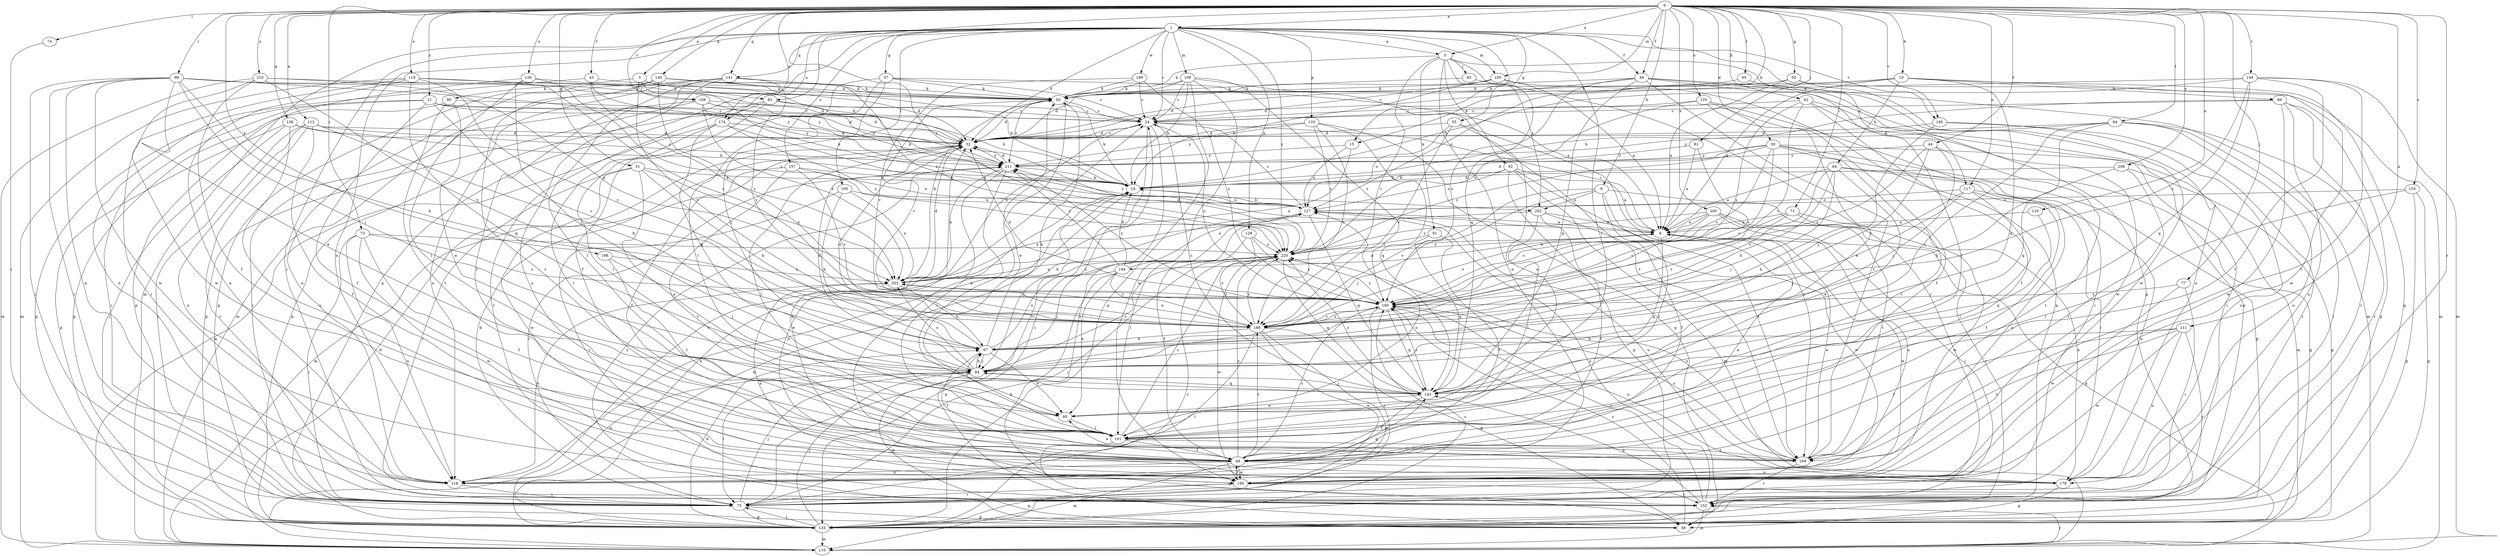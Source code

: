 strict digraph  {
0;
1;
3;
5;
8;
9;
10;
15;
16;
21;
24;
30;
32;
40;
43;
44;
48;
49;
50;
51;
55;
57;
58;
62;
64;
66;
67;
71;
73;
74;
75;
77;
81;
82;
83;
84;
90;
91;
92;
93;
94;
95;
98;
100;
101;
105;
108;
110;
111;
112;
116;
117;
118;
119;
125;
126;
127;
128;
133;
135;
138;
140;
141;
143;
149;
152;
153;
157;
160;
168;
169;
174;
178;
185;
186;
189;
194;
195;
198;
200;
202;
203;
208;
210;
211;
220;
0 -> 1  [label=a];
0 -> 3  [label=a];
0 -> 5  [label=a];
0 -> 9  [label=b];
0 -> 10  [label=b];
0 -> 15  [label=b];
0 -> 21  [label=c];
0 -> 30  [label=d];
0 -> 43  [label=f];
0 -> 44  [label=f];
0 -> 48  [label=f];
0 -> 50  [label=g];
0 -> 51  [label=g];
0 -> 62  [label=h];
0 -> 71  [label=i];
0 -> 73  [label=i];
0 -> 74  [label=i];
0 -> 77  [label=j];
0 -> 81  [label=j];
0 -> 94  [label=l];
0 -> 95  [label=l];
0 -> 98  [label=l];
0 -> 105  [label=m];
0 -> 111  [label=n];
0 -> 112  [label=n];
0 -> 116  [label=n];
0 -> 117  [label=n];
0 -> 119  [label=o];
0 -> 125  [label=o];
0 -> 126  [label=o];
0 -> 138  [label=q];
0 -> 140  [label=q];
0 -> 141  [label=q];
0 -> 149  [label=r];
0 -> 152  [label=r];
0 -> 153  [label=s];
0 -> 168  [label=t];
0 -> 174  [label=u];
0 -> 185  [label=v];
0 -> 198  [label=x];
0 -> 200  [label=x];
0 -> 208  [label=y];
0 -> 210  [label=y];
0 -> 220  [label=z];
1 -> 5  [label=a];
1 -> 15  [label=b];
1 -> 24  [label=c];
1 -> 32  [label=d];
1 -> 48  [label=f];
1 -> 55  [label=g];
1 -> 57  [label=g];
1 -> 75  [label=i];
1 -> 82  [label=j];
1 -> 100  [label=l];
1 -> 101  [label=l];
1 -> 105  [label=m];
1 -> 108  [label=m];
1 -> 110  [label=m];
1 -> 117  [label=n];
1 -> 118  [label=n];
1 -> 128  [label=p];
1 -> 133  [label=p];
1 -> 135  [label=p];
1 -> 141  [label=q];
1 -> 157  [label=s];
1 -> 174  [label=u];
1 -> 185  [label=v];
1 -> 189  [label=w];
1 -> 220  [label=z];
3 -> 32  [label=d];
3 -> 82  [label=j];
3 -> 90  [label=k];
3 -> 168  [label=t];
3 -> 186  [label=v];
3 -> 202  [label=x];
5 -> 83  [label=j];
5 -> 91  [label=k];
5 -> 92  [label=k];
5 -> 93  [label=k];
5 -> 118  [label=n];
5 -> 135  [label=p];
5 -> 143  [label=q];
5 -> 186  [label=v];
5 -> 202  [label=x];
8 -> 24  [label=c];
8 -> 58  [label=g];
8 -> 143  [label=q];
8 -> 194  [label=w];
8 -> 195  [label=w];
8 -> 220  [label=z];
9 -> 49  [label=f];
9 -> 84  [label=j];
9 -> 101  [label=l];
9 -> 169  [label=t];
9 -> 186  [label=v];
9 -> 202  [label=x];
10 -> 8  [label=a];
10 -> 32  [label=d];
10 -> 64  [label=h];
10 -> 66  [label=h];
10 -> 127  [label=o];
10 -> 135  [label=p];
10 -> 143  [label=q];
10 -> 195  [label=w];
15 -> 127  [label=o];
15 -> 203  [label=x];
15 -> 211  [label=y];
16 -> 93  [label=k];
16 -> 118  [label=n];
16 -> 127  [label=o];
21 -> 24  [label=c];
21 -> 32  [label=d];
21 -> 49  [label=f];
21 -> 75  [label=i];
21 -> 135  [label=p];
21 -> 186  [label=v];
21 -> 211  [label=y];
24 -> 32  [label=d];
24 -> 75  [label=i];
24 -> 152  [label=r];
24 -> 160  [label=s];
24 -> 203  [label=x];
30 -> 16  [label=b];
30 -> 75  [label=i];
30 -> 101  [label=l];
30 -> 110  [label=m];
30 -> 135  [label=p];
30 -> 160  [label=s];
30 -> 186  [label=v];
30 -> 211  [label=y];
30 -> 220  [label=z];
32 -> 24  [label=c];
32 -> 49  [label=f];
32 -> 101  [label=l];
32 -> 211  [label=y];
40 -> 101  [label=l];
43 -> 93  [label=k];
43 -> 118  [label=n];
43 -> 203  [label=x];
43 -> 211  [label=y];
44 -> 84  [label=j];
44 -> 160  [label=s];
44 -> 169  [label=t];
44 -> 186  [label=v];
44 -> 211  [label=y];
48 -> 32  [label=d];
48 -> 93  [label=k];
48 -> 110  [label=m];
48 -> 135  [label=p];
48 -> 143  [label=q];
48 -> 160  [label=s];
48 -> 169  [label=t];
48 -> 178  [label=u];
49 -> 8  [label=a];
49 -> 93  [label=k];
49 -> 110  [label=m];
49 -> 118  [label=n];
49 -> 160  [label=s];
49 -> 178  [label=u];
49 -> 186  [label=v];
49 -> 195  [label=w];
49 -> 220  [label=z];
50 -> 8  [label=a];
50 -> 93  [label=k];
50 -> 110  [label=m];
50 -> 195  [label=w];
51 -> 16  [label=b];
51 -> 40  [label=e];
51 -> 67  [label=h];
51 -> 152  [label=r];
51 -> 195  [label=w];
51 -> 203  [label=x];
55 -> 32  [label=d];
55 -> 40  [label=e];
55 -> 127  [label=o];
55 -> 169  [label=t];
55 -> 186  [label=v];
57 -> 8  [label=a];
57 -> 24  [label=c];
57 -> 49  [label=f];
57 -> 84  [label=j];
57 -> 93  [label=k];
57 -> 101  [label=l];
58 -> 24  [label=c];
58 -> 160  [label=s];
58 -> 211  [label=y];
62 -> 24  [label=c];
62 -> 49  [label=f];
62 -> 75  [label=i];
62 -> 160  [label=s];
62 -> 186  [label=v];
62 -> 195  [label=w];
64 -> 8  [label=a];
64 -> 16  [label=b];
64 -> 40  [label=e];
64 -> 58  [label=g];
64 -> 67  [label=h];
64 -> 84  [label=j];
64 -> 118  [label=n];
64 -> 186  [label=v];
66 -> 16  [label=b];
66 -> 24  [label=c];
66 -> 135  [label=p];
66 -> 152  [label=r];
66 -> 178  [label=u];
66 -> 195  [label=w];
67 -> 16  [label=b];
67 -> 32  [label=d];
67 -> 40  [label=e];
67 -> 49  [label=f];
67 -> 84  [label=j];
67 -> 220  [label=z];
71 -> 8  [label=a];
71 -> 160  [label=s];
71 -> 178  [label=u];
71 -> 186  [label=v];
71 -> 195  [label=w];
73 -> 49  [label=f];
73 -> 75  [label=i];
73 -> 118  [label=n];
73 -> 160  [label=s];
73 -> 195  [label=w];
73 -> 220  [label=z];
74 -> 75  [label=i];
75 -> 32  [label=d];
75 -> 58  [label=g];
75 -> 84  [label=j];
75 -> 135  [label=p];
77 -> 75  [label=i];
77 -> 160  [label=s];
77 -> 195  [label=w];
81 -> 8  [label=a];
81 -> 160  [label=s];
81 -> 211  [label=y];
82 -> 16  [label=b];
82 -> 24  [label=c];
82 -> 101  [label=l];
82 -> 135  [label=p];
82 -> 152  [label=r];
83 -> 93  [label=k];
83 -> 152  [label=r];
84 -> 32  [label=d];
84 -> 58  [label=g];
84 -> 67  [label=h];
84 -> 75  [label=i];
84 -> 118  [label=n];
84 -> 143  [label=q];
84 -> 203  [label=x];
84 -> 220  [label=z];
90 -> 24  [label=c];
90 -> 40  [label=e];
90 -> 135  [label=p];
90 -> 169  [label=t];
91 -> 49  [label=f];
91 -> 143  [label=q];
91 -> 220  [label=z];
92 -> 8  [label=a];
92 -> 16  [label=b];
92 -> 110  [label=m];
92 -> 127  [label=o];
92 -> 135  [label=p];
92 -> 169  [label=t];
93 -> 24  [label=c];
93 -> 32  [label=d];
93 -> 40  [label=e];
93 -> 186  [label=v];
93 -> 211  [label=y];
94 -> 32  [label=d];
94 -> 75  [label=i];
94 -> 84  [label=j];
94 -> 143  [label=q];
94 -> 152  [label=r];
94 -> 178  [label=u];
94 -> 211  [label=y];
95 -> 93  [label=k];
95 -> 101  [label=l];
98 -> 32  [label=d];
98 -> 40  [label=e];
98 -> 67  [label=h];
98 -> 75  [label=i];
98 -> 84  [label=j];
98 -> 93  [label=k];
98 -> 118  [label=n];
98 -> 152  [label=r];
98 -> 195  [label=w];
98 -> 211  [label=y];
100 -> 67  [label=h];
100 -> 127  [label=o];
100 -> 152  [label=r];
100 -> 203  [label=x];
101 -> 49  [label=f];
101 -> 58  [label=g];
101 -> 67  [label=h];
101 -> 127  [label=o];
101 -> 169  [label=t];
101 -> 220  [label=z];
105 -> 8  [label=a];
105 -> 16  [label=b];
105 -> 24  [label=c];
105 -> 93  [label=k];
105 -> 135  [label=p];
108 -> 16  [label=b];
108 -> 24  [label=c];
108 -> 32  [label=d];
108 -> 93  [label=k];
108 -> 135  [label=p];
108 -> 160  [label=s];
108 -> 169  [label=t];
108 -> 195  [label=w];
110 -> 16  [label=b];
110 -> 32  [label=d];
110 -> 152  [label=r];
111 -> 49  [label=f];
111 -> 67  [label=h];
111 -> 152  [label=r];
111 -> 169  [label=t];
111 -> 178  [label=u];
111 -> 195  [label=w];
112 -> 32  [label=d];
112 -> 49  [label=f];
112 -> 67  [label=h];
112 -> 75  [label=i];
112 -> 118  [label=n];
112 -> 152  [label=r];
112 -> 211  [label=y];
116 -> 8  [label=a];
116 -> 143  [label=q];
117 -> 49  [label=f];
117 -> 67  [label=h];
117 -> 84  [label=j];
117 -> 101  [label=l];
117 -> 127  [label=o];
117 -> 178  [label=u];
118 -> 75  [label=i];
118 -> 143  [label=q];
119 -> 75  [label=i];
119 -> 93  [label=k];
119 -> 110  [label=m];
119 -> 118  [label=n];
119 -> 143  [label=q];
119 -> 160  [label=s];
119 -> 186  [label=v];
125 -> 24  [label=c];
125 -> 40  [label=e];
125 -> 49  [label=f];
125 -> 75  [label=i];
125 -> 220  [label=z];
126 -> 84  [label=j];
126 -> 93  [label=k];
126 -> 101  [label=l];
126 -> 135  [label=p];
126 -> 220  [label=z];
127 -> 8  [label=a];
127 -> 16  [label=b];
127 -> 24  [label=c];
127 -> 49  [label=f];
127 -> 84  [label=j];
127 -> 101  [label=l];
127 -> 143  [label=q];
127 -> 178  [label=u];
127 -> 211  [label=y];
128 -> 75  [label=i];
128 -> 160  [label=s];
128 -> 186  [label=v];
128 -> 220  [label=z];
133 -> 32  [label=d];
133 -> 58  [label=g];
133 -> 143  [label=q];
133 -> 186  [label=v];
133 -> 211  [label=y];
133 -> 220  [label=z];
135 -> 16  [label=b];
135 -> 24  [label=c];
135 -> 67  [label=h];
135 -> 75  [label=i];
135 -> 84  [label=j];
135 -> 110  [label=m];
135 -> 160  [label=s];
135 -> 220  [label=z];
138 -> 16  [label=b];
138 -> 32  [label=d];
138 -> 75  [label=i];
138 -> 135  [label=p];
138 -> 178  [label=u];
140 -> 16  [label=b];
140 -> 32  [label=d];
140 -> 58  [label=g];
140 -> 93  [label=k];
140 -> 118  [label=n];
140 -> 160  [label=s];
140 -> 169  [label=t];
141 -> 49  [label=f];
141 -> 93  [label=k];
141 -> 101  [label=l];
141 -> 110  [label=m];
141 -> 118  [label=n];
141 -> 178  [label=u];
141 -> 186  [label=v];
141 -> 220  [label=z];
143 -> 24  [label=c];
143 -> 40  [label=e];
143 -> 49  [label=f];
143 -> 84  [label=j];
143 -> 93  [label=k];
143 -> 160  [label=s];
143 -> 220  [label=z];
149 -> 16  [label=b];
149 -> 49  [label=f];
149 -> 93  [label=k];
149 -> 110  [label=m];
149 -> 143  [label=q];
149 -> 160  [label=s];
149 -> 169  [label=t];
152 -> 110  [label=m];
152 -> 127  [label=o];
152 -> 143  [label=q];
152 -> 160  [label=s];
153 -> 58  [label=g];
153 -> 101  [label=l];
153 -> 127  [label=o];
153 -> 135  [label=p];
157 -> 16  [label=b];
157 -> 110  [label=m];
157 -> 127  [label=o];
157 -> 169  [label=t];
157 -> 186  [label=v];
160 -> 32  [label=d];
160 -> 75  [label=i];
160 -> 143  [label=q];
160 -> 178  [label=u];
160 -> 186  [label=v];
160 -> 211  [label=y];
160 -> 220  [label=z];
168 -> 16  [label=b];
168 -> 24  [label=c];
168 -> 32  [label=d];
168 -> 75  [label=i];
168 -> 135  [label=p];
168 -> 203  [label=x];
168 -> 211  [label=y];
169 -> 8  [label=a];
169 -> 40  [label=e];
169 -> 152  [label=r];
169 -> 160  [label=s];
169 -> 220  [label=z];
174 -> 8  [label=a];
174 -> 32  [label=d];
174 -> 84  [label=j];
174 -> 101  [label=l];
174 -> 110  [label=m];
174 -> 220  [label=z];
178 -> 32  [label=d];
178 -> 58  [label=g];
185 -> 32  [label=d];
185 -> 84  [label=j];
185 -> 152  [label=r];
185 -> 178  [label=u];
186 -> 58  [label=g];
186 -> 67  [label=h];
186 -> 75  [label=i];
186 -> 135  [label=p];
186 -> 160  [label=s];
186 -> 195  [label=w];
186 -> 203  [label=x];
186 -> 220  [label=z];
189 -> 24  [label=c];
189 -> 93  [label=k];
189 -> 160  [label=s];
189 -> 186  [label=v];
194 -> 16  [label=b];
194 -> 40  [label=e];
194 -> 84  [label=j];
194 -> 127  [label=o];
194 -> 135  [label=p];
194 -> 186  [label=v];
194 -> 211  [label=y];
195 -> 49  [label=f];
195 -> 75  [label=i];
195 -> 135  [label=p];
195 -> 152  [label=r];
195 -> 203  [label=x];
198 -> 84  [label=j];
198 -> 101  [label=l];
198 -> 203  [label=x];
200 -> 8  [label=a];
200 -> 75  [label=i];
200 -> 118  [label=n];
200 -> 152  [label=r];
200 -> 160  [label=s];
200 -> 186  [label=v];
200 -> 220  [label=z];
202 -> 8  [label=a];
202 -> 49  [label=f];
202 -> 101  [label=l];
202 -> 195  [label=w];
202 -> 203  [label=x];
203 -> 8  [label=a];
203 -> 32  [label=d];
203 -> 67  [label=h];
203 -> 93  [label=k];
203 -> 118  [label=n];
203 -> 160  [label=s];
203 -> 220  [label=z];
208 -> 16  [label=b];
208 -> 58  [label=g];
208 -> 67  [label=h];
208 -> 169  [label=t];
210 -> 49  [label=f];
210 -> 93  [label=k];
210 -> 110  [label=m];
210 -> 186  [label=v];
210 -> 195  [label=w];
210 -> 203  [label=x];
211 -> 16  [label=b];
211 -> 32  [label=d];
211 -> 75  [label=i];
211 -> 101  [label=l];
211 -> 195  [label=w];
211 -> 203  [label=x];
220 -> 32  [label=d];
220 -> 143  [label=q];
220 -> 195  [label=w];
220 -> 203  [label=x];
}
